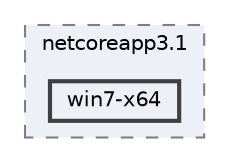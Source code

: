 digraph "D:/Workspaces/pipiorg/PiPiCSharp/PiPiCSharp/obj/Debug/netcoreapp3.1/win7-x64"
{
 // LATEX_PDF_SIZE
  bgcolor="transparent";
  edge [fontname=Helvetica,fontsize=10,labelfontname=Helvetica,labelfontsize=10];
  node [fontname=Helvetica,fontsize=10,shape=box,height=0.2,width=0.4];
  compound=true
  subgraph clusterdir_4529fbfd06b4fb27cf71e8a0f96eb0db {
    graph [ bgcolor="#edf0f7", pencolor="grey50", label="netcoreapp3.1", fontname=Helvetica,fontsize=10 style="filled,dashed", URL="dir_4529fbfd06b4fb27cf71e8a0f96eb0db.html",tooltip=""]
  dir_058e37d350f5fe71f1bc3271375dff15 [label="win7-x64", fillcolor="#edf0f7", color="grey25", style="filled,bold", URL="dir_058e37d350f5fe71f1bc3271375dff15.html",tooltip=""];
  }
}

